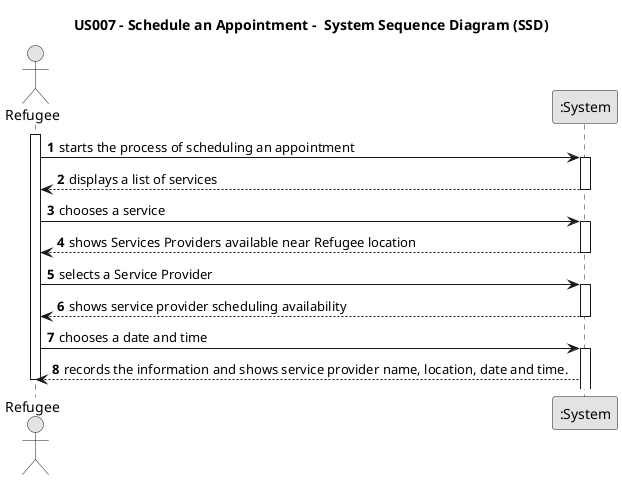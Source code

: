 @startuml
skinparam monochrome true
skinparam packageStyle rectangle
skinparam shadowing false

title US007 - Schedule an Appointment -  System Sequence Diagram (SSD)

autonumber

actor Refugee
participant ":System" as System

activate Refugee
    Refugee -> System : starts the process of scheduling an appointment
    activate System
        System --> Refugee : displays a list of services
    deactivate System

    Refugee -> System : chooses a service

    activate System
        System --> Refugee : shows Services Providers available near Refugee location
    deactivate System
    Refugee -> System : selects a Service Provider

    activate System
        System --> Refugee : shows service provider scheduling availability
    deactivate System

    Refugee -> System: chooses a date and time
    activate System
        System --> Refugee: records the information and shows service provider name, location, date and time.

deactivate Refugee

@enduml